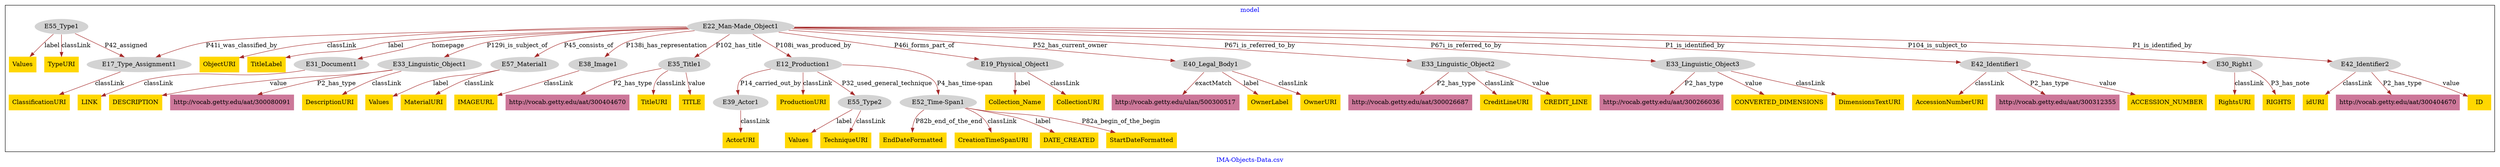 digraph n0 {
fontcolor="blue"
remincross="true"
label="IMA-Objects-Data.csv"
subgraph cluster {
label="model"
n2[style="filled",color="white",fillcolor="lightgray",label="E42_Identifier1"];
n3[shape="plaintext",style="filled",fillcolor="gold",label="ACCESSION_NUMBER"];
n4[style="filled",color="white",fillcolor="lightgray",label="E30_Right1"];
n5[shape="plaintext",style="filled",fillcolor="gold",label="RightsURI"];
n6[shape="plaintext",style="filled",fillcolor="gold",label="AccessionNumberURI"];
n7[style="filled",color="white",fillcolor="lightgray",label="E55_Type2"];
n8[shape="plaintext",style="filled",fillcolor="gold",label="TechniqueURI"];
n9[style="filled",color="white",fillcolor="lightgray",label="E52_Time-Span1"];
n10[shape="plaintext",style="filled",fillcolor="gold",label="CreationTimeSpanURI"];
n11[shape="plaintext",style="filled",fillcolor="gold",label="DATE_CREATED"];
n12[style="filled",color="white",fillcolor="lightgray",label="E42_Identifier2"];
n13[shape="plaintext",style="filled",fillcolor="gold",label="ID"];
n14[style="filled",color="white",fillcolor="lightgray",label="E22_Man-Made_Object1"];
n15[shape="plaintext",style="filled",fillcolor="gold",label="ObjectURI"];
n16[shape="plaintext",style="filled",fillcolor="gold",label="TitleLabel"];
n17[style="filled",color="white",fillcolor="lightgray",label="E31_Document1"];
n18[style="filled",color="white",fillcolor="lightgray",label="E55_Type1"];
n19[shape="plaintext",style="filled",fillcolor="gold",label="TypeURI"];
n20[shape="plaintext",style="filled",fillcolor="gold",label="StartDateFormatted"];
n21[shape="plaintext",style="filled",fillcolor="gold",label="idURI"];
n22[style="filled",color="white",fillcolor="lightgray",label="E33_Linguistic_Object1"];
n23[shape="plaintext",style="filled",fillcolor="gold",label="DescriptionURI"];
n24[style="filled",color="white",fillcolor="lightgray",label="E57_Material1"];
n25[style="filled",color="white",fillcolor="lightgray",label="E38_Image1"];
n26[shape="plaintext",style="filled",fillcolor="gold",label="IMAGEURL"];
n27[style="filled",color="white",fillcolor="lightgray",label="E35_Title1"];
n28[shape="plaintext",style="filled",fillcolor="gold",label="TitleURI"];
n29[style="filled",color="white",fillcolor="lightgray",label="E12_Production1"];
n30[style="filled",color="white",fillcolor="lightgray",label="E39_Actor1"];
n31[shape="plaintext",style="filled",fillcolor="gold",label="DESCRIPTION"];
n32[style="filled",color="white",fillcolor="lightgray",label="E19_Physical_Object1"];
n33[shape="plaintext",style="filled",fillcolor="gold",label="Collection_Name"];
n34[shape="plaintext",style="filled",fillcolor="gold",label="TITLE"];
n35[shape="plaintext",style="filled",fillcolor="gold",label="Values"];
n36[shape="plaintext",style="filled",fillcolor="gold",label="CollectionURI"];
n37[shape="plaintext",style="filled",fillcolor="gold",label="ActorURI"];
n38[style="filled",color="white",fillcolor="lightgray",label="E17_Type_Assignment1"];
n39[shape="plaintext",style="filled",fillcolor="gold",label="ClassificationURI"];
n40[style="filled",color="white",fillcolor="lightgray",label="E40_Legal_Body1"];
n41[shape="plaintext",style="filled",fillcolor="gold",label="LINK"];
n42[shape="plaintext",style="filled",fillcolor="gold",label="RIGHTS"];
n43[style="filled",color="white",fillcolor="lightgray",label="E33_Linguistic_Object2"];
n44[shape="plaintext",style="filled",fillcolor="gold",label="CreditLineURI"];
n45[style="filled",color="white",fillcolor="lightgray",label="E33_Linguistic_Object3"];
n46[shape="plaintext",style="filled",fillcolor="gold",label="CONVERTED_DIMENSIONS"];
n47[shape="plaintext",style="filled",fillcolor="gold",label="Values"];
n48[shape="plaintext",style="filled",fillcolor="gold",label="DimensionsTextURI"];
n49[shape="plaintext",style="filled",fillcolor="gold",label="EndDateFormatted"];
n50[shape="plaintext",style="filled",fillcolor="gold",label="OwnerLabel"];
n51[shape="plaintext",style="filled",fillcolor="gold",label="Values"];
n52[shape="plaintext",style="filled",fillcolor="gold",label="CREDIT_LINE"];
n53[shape="plaintext",style="filled",fillcolor="gold",label="OwnerURI"];
n54[shape="plaintext",style="filled",fillcolor="gold",label="ProductionURI"];
n55[shape="plaintext",style="filled",fillcolor="gold",label="MaterialURI"];
n56[shape="plaintext",style="filled",fillcolor="#CC7799",label="http://vocab.getty.edu/ulan/500300517"];
n57[shape="plaintext",style="filled",fillcolor="#CC7799",label="http://vocab.getty.edu/aat/300404670"];
n58[shape="plaintext",style="filled",fillcolor="#CC7799",label="http://vocab.getty.edu/aat/300312355"];
n59[shape="plaintext",style="filled",fillcolor="#CC7799",label="http://vocab.getty.edu/aat/300404670"];
n60[shape="plaintext",style="filled",fillcolor="#CC7799",label="http://vocab.getty.edu/aat/300080091"];
n61[shape="plaintext",style="filled",fillcolor="#CC7799",label="http://vocab.getty.edu/aat/300026687"];
n62[shape="plaintext",style="filled",fillcolor="#CC7799",label="http://vocab.getty.edu/aat/300266036"];
}
n2 -> n3[color="brown",fontcolor="black",label="value"]
n4 -> n5[color="brown",fontcolor="black",label="classLink"]
n2 -> n6[color="brown",fontcolor="black",label="classLink"]
n7 -> n8[color="brown",fontcolor="black",label="classLink"]
n9 -> n10[color="brown",fontcolor="black",label="classLink"]
n9 -> n11[color="brown",fontcolor="black",label="label"]
n12 -> n13[color="brown",fontcolor="black",label="value"]
n14 -> n15[color="brown",fontcolor="black",label="classLink"]
n14 -> n16[color="brown",fontcolor="black",label="label"]
n14 -> n17[color="brown",fontcolor="black",label="homepage"]
n18 -> n19[color="brown",fontcolor="black",label="classLink"]
n9 -> n20[color="brown",fontcolor="black",label="P82a_begin_of_the_begin"]
n12 -> n21[color="brown",fontcolor="black",label="classLink"]
n22 -> n23[color="brown",fontcolor="black",label="classLink"]
n14 -> n24[color="brown",fontcolor="black",label="P45_consists_of"]
n25 -> n26[color="brown",fontcolor="black",label="classLink"]
n27 -> n28[color="brown",fontcolor="black",label="classLink"]
n29 -> n30[color="brown",fontcolor="black",label="P14_carried_out_by"]
n29 -> n7[color="brown",fontcolor="black",label="P32_used_general_technique"]
n22 -> n31[color="brown",fontcolor="black",label="value"]
n32 -> n33[color="brown",fontcolor="black",label="label"]
n14 -> n25[color="brown",fontcolor="black",label="P138i_has_representation"]
n14 -> n4[color="brown",fontcolor="black",label="P104_is_subject_to"]
n14 -> n29[color="brown",fontcolor="black",label="P108i_was_produced_by"]
n14 -> n2[color="brown",fontcolor="black",label="P1_is_identified_by"]
n14 -> n12[color="brown",fontcolor="black",label="P1_is_identified_by"]
n27 -> n34[color="brown",fontcolor="black",label="value"]
n18 -> n35[color="brown",fontcolor="black",label="label"]
n32 -> n36[color="brown",fontcolor="black",label="classLink"]
n30 -> n37[color="brown",fontcolor="black",label="classLink"]
n38 -> n39[color="brown",fontcolor="black",label="classLink"]
n14 -> n40[color="brown",fontcolor="black",label="P52_has_current_owner"]
n17 -> n41[color="brown",fontcolor="black",label="classLink"]
n4 -> n42[color="brown",fontcolor="black",label="P3_has_note"]
n43 -> n44[color="brown",fontcolor="black",label="classLink"]
n29 -> n9[color="brown",fontcolor="black",label="P4_has_time-span"]
n45 -> n46[color="brown",fontcolor="black",label="value"]
n14 -> n22[color="brown",fontcolor="black",label="P129i_is_subject_of"]
n14 -> n27[color="brown",fontcolor="black",label="P102_has_title"]
n24 -> n47[color="brown",fontcolor="black",label="label"]
n45 -> n48[color="brown",fontcolor="black",label="classLink"]
n14 -> n32[color="brown",fontcolor="black",label="P46i_forms_part_of"]
n9 -> n49[color="brown",fontcolor="black",label="P82b_end_of_the_end"]
n18 -> n38[color="brown",fontcolor="black",label="P42_assigned"]
n14 -> n43[color="brown",fontcolor="black",label="P67i_is_referred_to_by"]
n40 -> n50[color="brown",fontcolor="black",label="label"]
n14 -> n45[color="brown",fontcolor="black",label="P67i_is_referred_to_by"]
n14 -> n38[color="brown",fontcolor="black",label="P41i_was_classified_by"]
n7 -> n51[color="brown",fontcolor="black",label="label"]
n43 -> n52[color="brown",fontcolor="black",label="value"]
n40 -> n53[color="brown",fontcolor="black",label="classLink"]
n29 -> n54[color="brown",fontcolor="black",label="classLink"]
n24 -> n55[color="brown",fontcolor="black",label="classLink"]
n40 -> n56[color="brown",fontcolor="black",label="exactMatch"]
n12 -> n57[color="brown",fontcolor="black",label="P2_has_type"]
n2 -> n58[color="brown",fontcolor="black",label="P2_has_type"]
n27 -> n59[color="brown",fontcolor="black",label="P2_has_type"]
n22 -> n60[color="brown",fontcolor="black",label="P2_has_type"]
n43 -> n61[color="brown",fontcolor="black",label="P2_has_type"]
n45 -> n62[color="brown",fontcolor="black",label="P2_has_type"]
}
